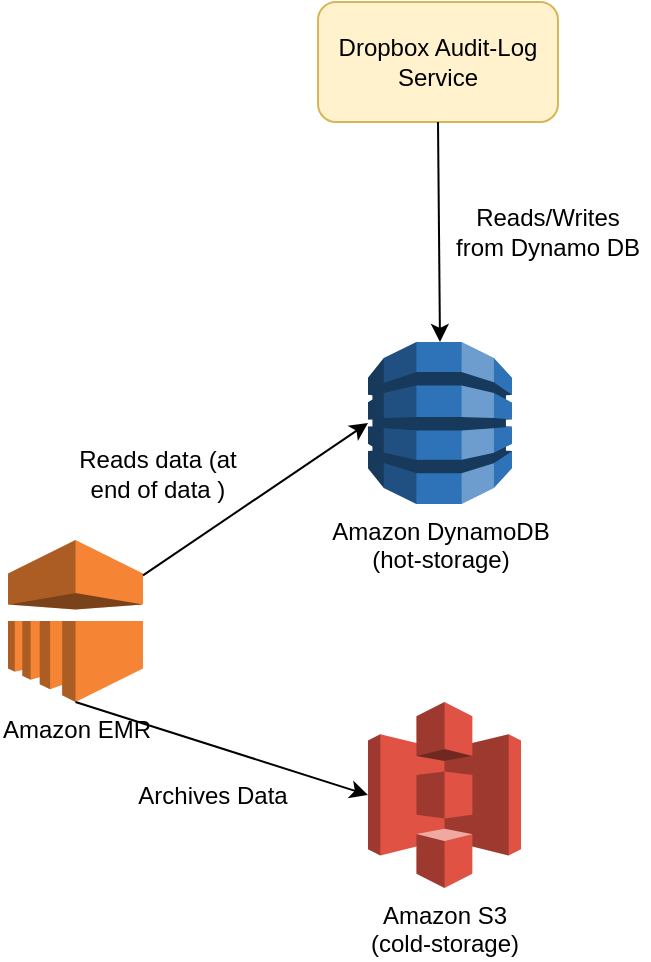<mxfile version="20.2.7" type="github">
  <diagram id="riJ43WbffNf2br1lovXS" name="Page-1">
    <mxGraphModel dx="946" dy="530" grid="1" gridSize="10" guides="1" tooltips="1" connect="1" arrows="1" fold="1" page="1" pageScale="1" pageWidth="850" pageHeight="1100" math="0" shadow="0">
      <root>
        <mxCell id="0" />
        <mxCell id="1" parent="0" />
        <mxCell id="3_X0arQK1zrU6rEkSPP_-1" value="&lt;div&gt;Amazon DynamoDB &lt;br&gt;&lt;/div&gt;&lt;div&gt;(hot-storage)&lt;/div&gt;" style="outlineConnect=0;dashed=0;verticalLabelPosition=bottom;verticalAlign=top;align=center;html=1;shape=mxgraph.aws3.dynamo_db;fillColor=#2E73B8;gradientColor=none;" vertex="1" parent="1">
          <mxGeometry x="330" y="210" width="72" height="81" as="geometry" />
        </mxCell>
        <mxCell id="3_X0arQK1zrU6rEkSPP_-2" value="&lt;div&gt;Amazon S3 &lt;br&gt;&lt;/div&gt;&lt;div&gt;(cold-storage)&lt;/div&gt;" style="outlineConnect=0;dashed=0;verticalLabelPosition=bottom;verticalAlign=top;align=center;html=1;shape=mxgraph.aws3.s3;fillColor=#E05243;gradientColor=none;" vertex="1" parent="1">
          <mxGeometry x="330" y="390" width="76.5" height="93" as="geometry" />
        </mxCell>
        <mxCell id="3_X0arQK1zrU6rEkSPP_-3" value="Amazon EMR" style="outlineConnect=0;dashed=0;verticalLabelPosition=bottom;verticalAlign=top;align=center;html=1;shape=mxgraph.aws3.emr;fillColor=#F58534;gradientColor=none;" vertex="1" parent="1">
          <mxGeometry x="150" y="309" width="67.5" height="81" as="geometry" />
        </mxCell>
        <mxCell id="3_X0arQK1zrU6rEkSPP_-4" value="" style="endArrow=classic;html=1;rounded=0;entryX=0;entryY=0.5;entryDx=0;entryDy=0;entryPerimeter=0;" edge="1" parent="1" source="3_X0arQK1zrU6rEkSPP_-3" target="3_X0arQK1zrU6rEkSPP_-1">
          <mxGeometry width="50" height="50" relative="1" as="geometry">
            <mxPoint x="400" y="310" as="sourcePoint" />
            <mxPoint x="450" y="260" as="targetPoint" />
          </mxGeometry>
        </mxCell>
        <mxCell id="3_X0arQK1zrU6rEkSPP_-5" value="Dropbox Audit-Log Service" style="rounded=1;whiteSpace=wrap;html=1;fillColor=#fff2cc;strokeColor=#d6b656;" vertex="1" parent="1">
          <mxGeometry x="305" y="40" width="120" height="60" as="geometry" />
        </mxCell>
        <mxCell id="3_X0arQK1zrU6rEkSPP_-6" value="" style="endArrow=classic;html=1;rounded=0;exitX=0.5;exitY=1;exitDx=0;exitDy=0;entryX=0.5;entryY=0;entryDx=0;entryDy=0;entryPerimeter=0;" edge="1" parent="1" source="3_X0arQK1zrU6rEkSPP_-5" target="3_X0arQK1zrU6rEkSPP_-1">
          <mxGeometry width="50" height="50" relative="1" as="geometry">
            <mxPoint x="400" y="310" as="sourcePoint" />
            <mxPoint x="450" y="260" as="targetPoint" />
          </mxGeometry>
        </mxCell>
        <mxCell id="3_X0arQK1zrU6rEkSPP_-7" value="Reads/Writes from Dynamo DB" style="text;html=1;strokeColor=none;fillColor=none;align=center;verticalAlign=middle;whiteSpace=wrap;rounded=0;" vertex="1" parent="1">
          <mxGeometry x="370" y="140" width="100" height="30" as="geometry" />
        </mxCell>
        <mxCell id="3_X0arQK1zrU6rEkSPP_-8" value="Reads data (at end of data )" style="text;html=1;strokeColor=none;fillColor=none;align=center;verticalAlign=middle;whiteSpace=wrap;rounded=0;" vertex="1" parent="1">
          <mxGeometry x="180" y="261" width="90" height="30" as="geometry" />
        </mxCell>
        <mxCell id="3_X0arQK1zrU6rEkSPP_-10" value="" style="endArrow=classic;html=1;rounded=0;exitX=0.5;exitY=1;exitDx=0;exitDy=0;exitPerimeter=0;entryX=0;entryY=0.5;entryDx=0;entryDy=0;entryPerimeter=0;" edge="1" parent="1" source="3_X0arQK1zrU6rEkSPP_-3" target="3_X0arQK1zrU6rEkSPP_-2">
          <mxGeometry width="50" height="50" relative="1" as="geometry">
            <mxPoint x="400" y="290" as="sourcePoint" />
            <mxPoint x="450" y="240" as="targetPoint" />
          </mxGeometry>
        </mxCell>
        <mxCell id="3_X0arQK1zrU6rEkSPP_-11" value="Archives Data" style="text;html=1;strokeColor=none;fillColor=none;align=center;verticalAlign=middle;whiteSpace=wrap;rounded=0;" vertex="1" parent="1">
          <mxGeometry x="210" y="421.5" width="85" height="30" as="geometry" />
        </mxCell>
      </root>
    </mxGraphModel>
  </diagram>
</mxfile>
